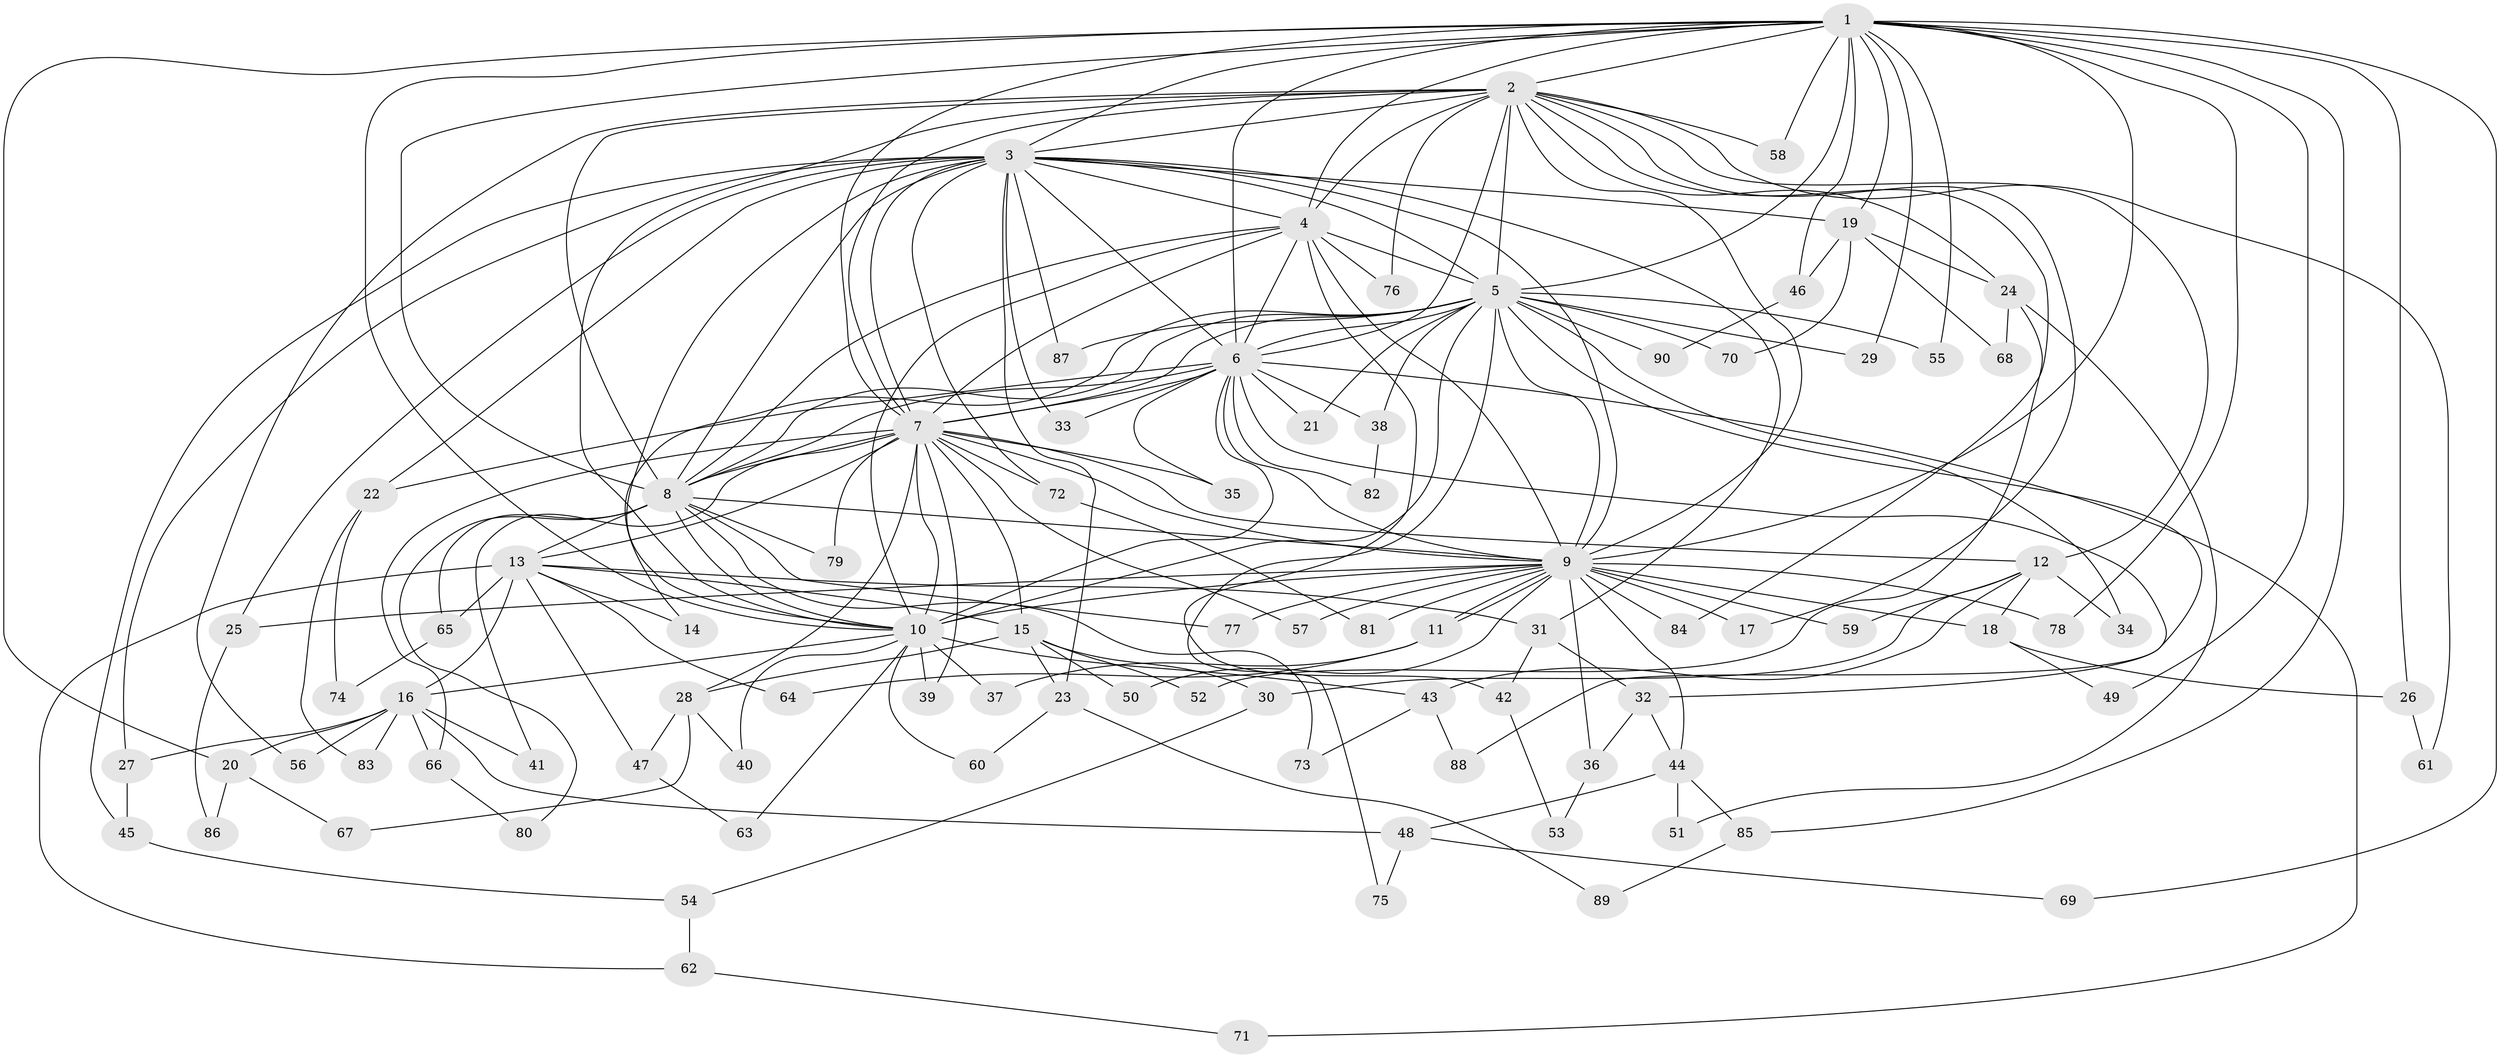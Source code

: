 // coarse degree distribution, {9: 0.03636363636363636, 22: 0.01818181818181818, 10: 0.01818181818181818, 3: 0.21818181818181817, 6: 0.03636363636363636, 14: 0.03636363636363636, 2: 0.32727272727272727, 5: 0.05454545454545454, 7: 0.03636363636363636, 4: 0.12727272727272726, 19: 0.01818181818181818, 15: 0.01818181818181818, 18: 0.03636363636363636, 13: 0.01818181818181818}
// Generated by graph-tools (version 1.1) at 2025/36/03/04/25 23:36:28]
// undirected, 90 vertices, 205 edges
graph export_dot {
  node [color=gray90,style=filled];
  1;
  2;
  3;
  4;
  5;
  6;
  7;
  8;
  9;
  10;
  11;
  12;
  13;
  14;
  15;
  16;
  17;
  18;
  19;
  20;
  21;
  22;
  23;
  24;
  25;
  26;
  27;
  28;
  29;
  30;
  31;
  32;
  33;
  34;
  35;
  36;
  37;
  38;
  39;
  40;
  41;
  42;
  43;
  44;
  45;
  46;
  47;
  48;
  49;
  50;
  51;
  52;
  53;
  54;
  55;
  56;
  57;
  58;
  59;
  60;
  61;
  62;
  63;
  64;
  65;
  66;
  67;
  68;
  69;
  70;
  71;
  72;
  73;
  74;
  75;
  76;
  77;
  78;
  79;
  80;
  81;
  82;
  83;
  84;
  85;
  86;
  87;
  88;
  89;
  90;
  1 -- 2;
  1 -- 3;
  1 -- 4;
  1 -- 5;
  1 -- 6;
  1 -- 7;
  1 -- 8;
  1 -- 9;
  1 -- 10;
  1 -- 19;
  1 -- 20;
  1 -- 26;
  1 -- 29;
  1 -- 46;
  1 -- 49;
  1 -- 55;
  1 -- 58;
  1 -- 69;
  1 -- 78;
  1 -- 85;
  2 -- 3;
  2 -- 4;
  2 -- 5;
  2 -- 6;
  2 -- 7;
  2 -- 8;
  2 -- 9;
  2 -- 10;
  2 -- 12;
  2 -- 17;
  2 -- 24;
  2 -- 56;
  2 -- 58;
  2 -- 61;
  2 -- 76;
  2 -- 84;
  3 -- 4;
  3 -- 5;
  3 -- 6;
  3 -- 7;
  3 -- 8;
  3 -- 9;
  3 -- 10;
  3 -- 19;
  3 -- 22;
  3 -- 23;
  3 -- 25;
  3 -- 27;
  3 -- 31;
  3 -- 33;
  3 -- 45;
  3 -- 72;
  3 -- 87;
  4 -- 5;
  4 -- 6;
  4 -- 7;
  4 -- 8;
  4 -- 9;
  4 -- 10;
  4 -- 42;
  4 -- 76;
  5 -- 6;
  5 -- 7;
  5 -- 8;
  5 -- 9;
  5 -- 10;
  5 -- 14;
  5 -- 21;
  5 -- 29;
  5 -- 34;
  5 -- 38;
  5 -- 55;
  5 -- 70;
  5 -- 75;
  5 -- 87;
  5 -- 88;
  5 -- 90;
  6 -- 7;
  6 -- 8;
  6 -- 9;
  6 -- 10;
  6 -- 21;
  6 -- 22;
  6 -- 32;
  6 -- 33;
  6 -- 35;
  6 -- 38;
  6 -- 71;
  6 -- 82;
  7 -- 8;
  7 -- 9;
  7 -- 10;
  7 -- 12;
  7 -- 13;
  7 -- 15;
  7 -- 28;
  7 -- 35;
  7 -- 39;
  7 -- 41;
  7 -- 57;
  7 -- 66;
  7 -- 72;
  7 -- 79;
  8 -- 9;
  8 -- 10;
  8 -- 13;
  8 -- 65;
  8 -- 73;
  8 -- 77;
  8 -- 79;
  8 -- 80;
  9 -- 10;
  9 -- 11;
  9 -- 11;
  9 -- 17;
  9 -- 18;
  9 -- 25;
  9 -- 36;
  9 -- 44;
  9 -- 50;
  9 -- 57;
  9 -- 59;
  9 -- 77;
  9 -- 78;
  9 -- 81;
  9 -- 84;
  10 -- 16;
  10 -- 37;
  10 -- 39;
  10 -- 40;
  10 -- 43;
  10 -- 60;
  10 -- 63;
  11 -- 37;
  11 -- 64;
  12 -- 18;
  12 -- 30;
  12 -- 34;
  12 -- 43;
  12 -- 59;
  13 -- 14;
  13 -- 15;
  13 -- 16;
  13 -- 31;
  13 -- 47;
  13 -- 62;
  13 -- 64;
  13 -- 65;
  15 -- 23;
  15 -- 28;
  15 -- 30;
  15 -- 50;
  15 -- 52;
  16 -- 20;
  16 -- 27;
  16 -- 41;
  16 -- 48;
  16 -- 56;
  16 -- 66;
  16 -- 83;
  18 -- 26;
  18 -- 49;
  19 -- 24;
  19 -- 46;
  19 -- 68;
  19 -- 70;
  20 -- 67;
  20 -- 86;
  22 -- 74;
  22 -- 83;
  23 -- 60;
  23 -- 89;
  24 -- 51;
  24 -- 52;
  24 -- 68;
  25 -- 86;
  26 -- 61;
  27 -- 45;
  28 -- 40;
  28 -- 47;
  28 -- 67;
  30 -- 54;
  31 -- 32;
  31 -- 42;
  32 -- 36;
  32 -- 44;
  36 -- 53;
  38 -- 82;
  42 -- 53;
  43 -- 73;
  43 -- 88;
  44 -- 48;
  44 -- 51;
  44 -- 85;
  45 -- 54;
  46 -- 90;
  47 -- 63;
  48 -- 69;
  48 -- 75;
  54 -- 62;
  62 -- 71;
  65 -- 74;
  66 -- 80;
  72 -- 81;
  85 -- 89;
}
